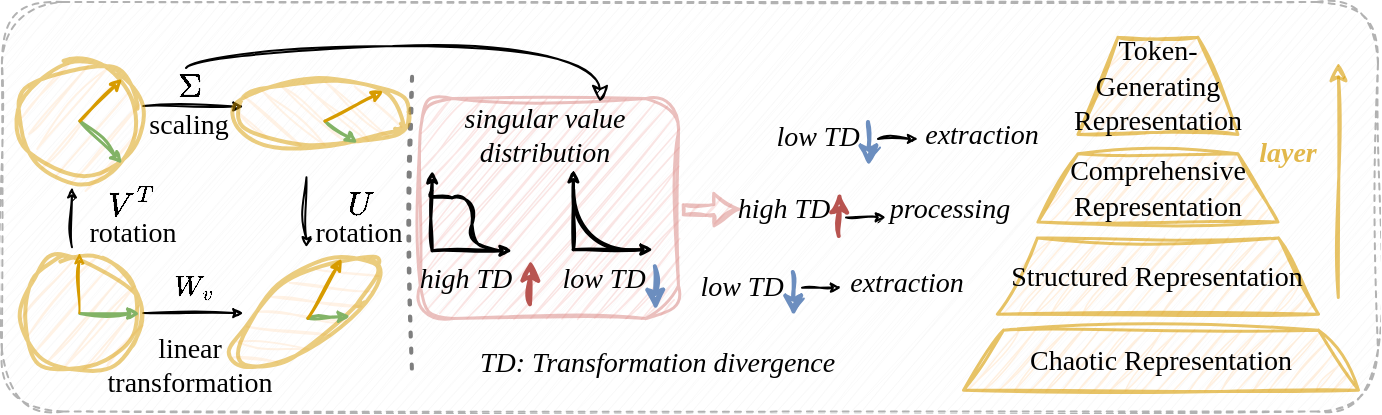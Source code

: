 <mxfile version="27.1.6">
  <diagram name="第 1 页" id="VQn5W2BCL7Dk8HYHTB_C">
    <mxGraphModel dx="807" dy="417" grid="1" gridSize="10" guides="1" tooltips="1" connect="1" arrows="1" fold="1" page="1" pageScale="1" pageWidth="827" pageHeight="1169" math="1" shadow="0">
      <root>
        <mxCell id="0" />
        <mxCell id="1" parent="0" />
        <mxCell id="EwavbAmppTAJQLpBQFOo-245" value="" style="rounded=1;whiteSpace=wrap;html=1;fillColor=#f5f5f5;fontColor=#333333;strokeColor=#666666;sketch=1;curveFitting=1;jiggle=2;textOpacity=50;opacity=50;strokeWidth=1;movable=1;resizable=1;rotatable=1;deletable=1;editable=1;locked=0;connectable=1;dashed=1;" parent="1" vertex="1">
          <mxGeometry x="21.95" y="240" width="688.05" height="204.72" as="geometry" />
        </mxCell>
        <mxCell id="j3C7fKV0iampDi246UAi-41" style="rounded=0;orthogonalLoop=1;jettySize=auto;html=1;endSize=3;strokeColor=#000000;sketch=1;curveFitting=1;jiggle=2;strokeWidth=1;fontSize=14;" parent="1" edge="1">
          <mxGeometry relative="1" as="geometry">
            <mxPoint x="142.66" y="395.56" as="targetPoint" />
            <mxPoint x="92.66" y="395.56" as="sourcePoint" />
          </mxGeometry>
        </mxCell>
        <mxCell id="j3C7fKV0iampDi246UAi-43" style="rounded=0;orthogonalLoop=1;jettySize=auto;html=1;endSize=3;strokeColor=#000000;fontColor=#000000;sketch=1;curveFitting=1;jiggle=2;strokeWidth=1;fontSize=14;" parent="1" edge="1">
          <mxGeometry relative="1" as="geometry">
            <mxPoint x="57" y="362.66" as="sourcePoint" />
            <mxPoint x="57" y="332.66" as="targetPoint" />
          </mxGeometry>
        </mxCell>
        <mxCell id="j3C7fKV0iampDi246UAi-6" value="" style="ellipse;whiteSpace=wrap;html=1;aspect=fixed;fillColor=#ffe6cc;strokeColor=#d79b00;shadow=0;sketch=1;curveFitting=1;jiggle=2;strokeWidth=2;opacity=50;fontSize=14;" parent="1" vertex="1">
          <mxGeometry x="30.66" y="365.56" width="60" height="60" as="geometry" />
        </mxCell>
        <mxCell id="j3C7fKV0iampDi246UAi-11" value="" style="endArrow=classic;html=1;rounded=1;startSize=6;endSize=3;strokeColor=#82b366;curved=0;fillColor=#d5e8d4;sketch=1;curveFitting=1;jiggle=2;strokeWidth=1.5;fontSize=14;" parent="1" edge="1">
          <mxGeometry width="50" height="50" relative="1" as="geometry">
            <mxPoint x="60.66" y="395.56" as="sourcePoint" />
            <mxPoint x="90.66" y="395.56" as="targetPoint" />
          </mxGeometry>
        </mxCell>
        <mxCell id="j3C7fKV0iampDi246UAi-42" value="$$W_v$$" style="text;html=1;align=center;verticalAlign=middle;whiteSpace=wrap;rounded=0;fontFamily=Comic Sans MS;fontSize=14;" parent="1" vertex="1">
          <mxGeometry x="105.41" y="372.84" width="26" height="20" as="geometry" />
        </mxCell>
        <mxCell id="j3C7fKV0iampDi246UAi-44" value="$$V^T$$" style="text;html=1;align=center;verticalAlign=middle;whiteSpace=wrap;rounded=0;fontColor=#000000;sketch=1;curveFitting=1;jiggle=2;fontSize=14;" parent="1" vertex="1">
          <mxGeometry x="72" y="331.39" width="30" height="20" as="geometry" />
        </mxCell>
        <mxCell id="j3C7fKV0iampDi246UAi-46" style="rounded=0;orthogonalLoop=1;jettySize=auto;html=1;strokeColor=#000000;endSize=3;fontColor=#000000;sketch=1;curveFitting=1;jiggle=2;strokeWidth=1;fontSize=14;" parent="1" edge="1">
          <mxGeometry relative="1" as="geometry">
            <mxPoint x="142.66" y="292.3" as="targetPoint" />
            <mxPoint x="92.66" y="292.05" as="sourcePoint" />
          </mxGeometry>
        </mxCell>
        <mxCell id="j3C7fKV0iampDi246UAi-47" value="$$\Sigma$$" style="text;html=1;align=center;verticalAlign=middle;whiteSpace=wrap;rounded=0;fontColor=#000000;sketch=1;curveFitting=1;jiggle=2;fontSize=14;" parent="1" vertex="1">
          <mxGeometry x="102.66" y="271.3" width="26" height="20.75" as="geometry" />
        </mxCell>
        <mxCell id="j3C7fKV0iampDi246UAi-49" value="$$U$$" style="text;html=1;align=center;verticalAlign=middle;whiteSpace=wrap;rounded=0;fontColor=#000000;sketch=1;curveFitting=1;jiggle=2;fontSize=14;" parent="1" vertex="1">
          <mxGeometry x="190.63" y="331.39" width="20" height="20" as="geometry" />
        </mxCell>
        <mxCell id="j3C7fKV0iampDi246UAi-50" value="" style="endArrow=none;dashed=1;html=1;dashPattern=1 3;strokeWidth=2;rounded=0;sketch=1;curveFitting=1;jiggle=2;opacity=50;fontSize=14;" parent="1" edge="1">
          <mxGeometry width="50" height="50" relative="1" as="geometry">
            <mxPoint x="227.04" y="277.39" as="sourcePoint" />
            <mxPoint x="227.04" y="425.56" as="targetPoint" />
          </mxGeometry>
        </mxCell>
        <mxCell id="j3C7fKV0iampDi246UAi-36" value="" style="ellipse;whiteSpace=wrap;html=1;rotation=55;fillColor=#ffe6cc;strokeColor=#d79b00;shadow=0;sketch=1;curveFitting=1;jiggle=2;strokeWidth=2;opacity=50;fontSize=14;" parent="1" vertex="1">
          <mxGeometry x="156.66" y="351.92" width="33.28" height="86.56" as="geometry" />
        </mxCell>
        <mxCell id="j3C7fKV0iampDi246UAi-37" value="" style="endArrow=classic;html=1;rounded=0;startSize=6;endSize=3;strokeColor=#82b366;entryX=0.931;entryY=0.297;entryDx=0;entryDy=0;entryPerimeter=0;fillColor=#d5e8d4;sketch=1;curveFitting=1;jiggle=2;strokeWidth=1.5;fontSize=14;" parent="1" target="j3C7fKV0iampDi246UAi-36" edge="1">
          <mxGeometry width="50" height="50" relative="1" as="geometry">
            <mxPoint x="174.66" y="397.92" as="sourcePoint" />
            <mxPoint x="189.66" y="404.92" as="targetPoint" />
          </mxGeometry>
        </mxCell>
        <mxCell id="j3C7fKV0iampDi246UAi-38" value="" style="endArrow=classic;html=1;rounded=0;endSize=3;strokeColor=#d79b00;entryX=0;entryY=0;entryDx=0;entryDy=0;fillColor=#ffe6cc;sketch=1;curveFitting=1;jiggle=2;strokeWidth=1.5;fontSize=14;" parent="1" target="j3C7fKV0iampDi246UAi-36" edge="1">
          <mxGeometry width="50" height="50" relative="1" as="geometry">
            <mxPoint x="174.66" y="397.92" as="sourcePoint" />
            <mxPoint x="181.66" y="373.92" as="targetPoint" />
          </mxGeometry>
        </mxCell>
        <mxCell id="EwavbAmppTAJQLpBQFOo-5" value="linear transformation" style="text;html=1;align=center;verticalAlign=middle;whiteSpace=wrap;rounded=0;fontFamily=Comic Sans MS;fontSize=14;" parent="1" vertex="1">
          <mxGeometry x="71" y="407" width="89.91" height="30" as="geometry" />
        </mxCell>
        <mxCell id="EwavbAmppTAJQLpBQFOo-6" value="rotation" style="text;html=1;align=center;verticalAlign=middle;whiteSpace=wrap;rounded=0;fontFamily=Comic Sans MS;fontSize=14;" parent="1" vertex="1">
          <mxGeometry x="60.59" y="348.83" width="52.82" height="13.83" as="geometry" />
        </mxCell>
        <mxCell id="EwavbAmppTAJQLpBQFOo-8" value="scaling" style="text;html=1;align=center;verticalAlign=middle;whiteSpace=wrap;rounded=0;fontFamily=Comic Sans MS;fontSize=14;" parent="1" vertex="1">
          <mxGeometry x="94.21" y="294.58" width="42.91" height="14" as="geometry" />
        </mxCell>
        <mxCell id="EwavbAmppTAJQLpBQFOo-10" value="&lt;span style=&quot;font-family: &amp;quot;Comic Sans MS&amp;quot;;&quot;&gt;Chaotic Representation&lt;/span&gt;" style="shape=trapezoid;perimeter=trapezoidPerimeter;whiteSpace=wrap;html=1;fixedSize=1;fillColor=#ffe6cc;strokeColor=#d79b00;sketch=1;curveFitting=1;jiggle=2;strokeWidth=1.5;opacity=60;fontSize=14;" parent="1" vertex="1">
          <mxGeometry x="502.51" y="403.84" width="197.49" height="30" as="geometry" />
        </mxCell>
        <mxCell id="EwavbAmppTAJQLpBQFOo-11" value="&lt;span style=&quot;font-family: &amp;quot;Comic Sans MS&amp;quot;;&quot;&gt;Structured Representation&lt;/span&gt;" style="shape=trapezoid;perimeter=trapezoidPerimeter;whiteSpace=wrap;html=1;fixedSize=1;fillColor=#ffe6cc;strokeColor=#d79b00;sketch=1;curveFitting=1;jiggle=2;strokeWidth=1.5;opacity=60;fontSize=14;" parent="1" vertex="1">
          <mxGeometry x="519.43" y="357.76" width="160.57" height="38.08" as="geometry" />
        </mxCell>
        <mxCell id="EwavbAmppTAJQLpBQFOo-12" value="&lt;span style=&quot;font-family: &amp;quot;Comic Sans MS&amp;quot;;&quot;&gt;Comprehensive Representation&lt;/span&gt;" style="shape=trapezoid;perimeter=trapezoidPerimeter;whiteSpace=wrap;html=1;fixedSize=1;fillColor=#ffe6cc;strokeColor=#d79b00;sketch=1;curveFitting=1;jiggle=2;strokeWidth=1.5;opacity=60;fontSize=14;" parent="1" vertex="1">
          <mxGeometry x="539.71" y="315.65" width="120" height="34.12" as="geometry" />
        </mxCell>
        <mxCell id="EwavbAmppTAJQLpBQFOo-15" value="&lt;span style=&quot;font-family: &amp;quot;Comic Sans MS&amp;quot;;&quot;&gt;Token-Generating Representation&lt;/span&gt;" style="shape=trapezoid;perimeter=trapezoidPerimeter;whiteSpace=wrap;html=1;fixedSize=1;fillColor=#ffe6cc;strokeColor=#d79b00;sketch=1;curveFitting=1;jiggle=2;strokeWidth=1.5;opacity=60;fontSize=14;" parent="1" vertex="1">
          <mxGeometry x="559.71" y="257.38" width="80" height="48.58" as="geometry" />
        </mxCell>
        <mxCell id="EwavbAmppTAJQLpBQFOo-35" value="rotation" style="text;html=1;align=center;verticalAlign=middle;whiteSpace=wrap;rounded=0;fontFamily=Comic Sans MS;fontSize=14;" parent="1" vertex="1">
          <mxGeometry x="174.22" y="347.57" width="52.82" height="16.35" as="geometry" />
        </mxCell>
        <mxCell id="EwavbAmppTAJQLpBQFOo-166" style="rounded=0;orthogonalLoop=1;jettySize=auto;html=1;endArrow=none;endFill=0;startArrow=classic;startFill=1;endSize=3;strokeColor=#000000;startSize=3;fontColor=#000000;sketch=1;curveFitting=1;jiggle=2;strokeWidth=1;fontSize=14;" parent="1" edge="1">
          <mxGeometry relative="1" as="geometry">
            <mxPoint x="174.26" y="362.66" as="sourcePoint" />
            <mxPoint x="174.22" y="327.66" as="targetPoint" />
          </mxGeometry>
        </mxCell>
        <mxCell id="EwavbAmppTAJQLpBQFOo-191" value="" style="endArrow=classic;html=1;rounded=0;fillColor=#dae8fc;strokeColor=#6c8ebf;sketch=1;curveFitting=1;jiggle=2;strokeWidth=2;startSize=4;endSize=6;fontSize=14;" parent="1" edge="1">
          <mxGeometry width="50" height="50" relative="1" as="geometry">
            <mxPoint x="417.39" y="375" as="sourcePoint" />
            <mxPoint x="417.78" y="397" as="targetPoint" />
          </mxGeometry>
        </mxCell>
        <mxCell id="j3C7fKV0iampDi246UAi-7" value="" style="ellipse;whiteSpace=wrap;html=1;rotation=90;fillColor=#ffe6cc;strokeColor=#d79b00;sketch=1;curveFitting=1;jiggle=2;strokeWidth=2;opacity=50;fontSize=14;" parent="1" vertex="1">
          <mxGeometry x="165.3" y="252.66" width="33.28" height="86.56" as="geometry" />
        </mxCell>
        <mxCell id="j3C7fKV0iampDi246UAi-25" value="" style="endArrow=classic;html=1;rounded=0;startSize=6;endSize=3;strokeColor=#82b366;entryX=0.931;entryY=0.297;entryDx=0;entryDy=0;entryPerimeter=0;fillColor=#d5e8d4;sketch=1;curveFitting=1;jiggle=2;strokeWidth=1.5;fontSize=14;" parent="1" target="j3C7fKV0iampDi246UAi-7" edge="1">
          <mxGeometry width="50" height="50" relative="1" as="geometry">
            <mxPoint x="183.22" y="299.3" as="sourcePoint" />
            <mxPoint x="191.362" y="312.742" as="targetPoint" />
          </mxGeometry>
        </mxCell>
        <mxCell id="EwavbAmppTAJQLpBQFOo-201" value="" style="endArrow=classic;html=1;rounded=0;fillColor=#ffe6cc;strokeColor=#d79b00;sketch=1;curveFitting=1;jiggle=2;strokeWidth=1.5;opacity=60;fontSize=14;" parent="1" edge="1">
          <mxGeometry width="50" height="50" relative="1" as="geometry">
            <mxPoint x="689.91" y="387.51" as="sourcePoint" />
            <mxPoint x="690" y="270" as="targetPoint" />
          </mxGeometry>
        </mxCell>
        <mxCell id="EwavbAmppTAJQLpBQFOo-202" value="layer" style="text;html=1;align=center;verticalAlign=middle;whiteSpace=wrap;rounded=0;fontStyle=3;fontFamily=Comic Sans MS;fillColor=none;strokeColor=none;opacity=40;fontColor=#D79B00;textOpacity=70;fontSize=14;" parent="1" vertex="1">
          <mxGeometry x="639.71" y="305.96" width="50.2" height="20" as="geometry" />
        </mxCell>
        <mxCell id="EwavbAmppTAJQLpBQFOo-20" value="extraction" style="text;html=1;align=center;verticalAlign=middle;whiteSpace=wrap;rounded=0;fontStyle=2;fontFamily=Comic Sans MS;fontSize=14;" parent="1" vertex="1">
          <mxGeometry x="445.51" y="371" width="57" height="20" as="geometry" />
        </mxCell>
        <mxCell id="EwavbAmppTAJQLpBQFOo-21" value="processing" style="text;html=1;align=center;verticalAlign=middle;whiteSpace=wrap;rounded=0;fontColor=#000000;fontStyle=2;fontFamily=Comic Sans MS;fontSize=14;" parent="1" vertex="1">
          <mxGeometry x="463.925" y="336" width="64.17" height="16.33" as="geometry" />
        </mxCell>
        <mxCell id="EwavbAmppTAJQLpBQFOo-22" value="extraction" style="text;html=1;align=center;verticalAlign=middle;whiteSpace=wrap;rounded=0;fontStyle=2;fontFamily=Comic Sans MS;fontSize=14;" parent="1" vertex="1">
          <mxGeometry x="479.01" y="296.83" width="66" height="20" as="geometry" />
        </mxCell>
        <mxCell id="EwavbAmppTAJQLpBQFOo-27" value="high TD" style="text;html=1;align=center;verticalAlign=middle;whiteSpace=wrap;rounded=0;fontStyle=2;fontFamily=Comic Sans MS;fontSize=14;" parent="1" vertex="1">
          <mxGeometry x="388" y="334.17" width="49.86" height="20" as="geometry" />
        </mxCell>
        <mxCell id="EwavbAmppTAJQLpBQFOo-141" value="" style="endArrow=classic;html=1;rounded=0;fillColor=#f8cecc;strokeColor=#b85450;sketch=1;curveFitting=1;jiggle=2;strokeWidth=2;fontSize=14;" parent="1" edge="1">
          <mxGeometry width="50" height="50" relative="1" as="geometry">
            <mxPoint x="440.39" y="357" as="sourcePoint" />
            <mxPoint x="440.78" y="335" as="targetPoint" />
          </mxGeometry>
        </mxCell>
        <mxCell id="EwavbAmppTAJQLpBQFOo-26" value="low TD" style="text;html=1;align=center;verticalAlign=middle;whiteSpace=wrap;rounded=0;fontStyle=2;fontFamily=Comic Sans MS;fontSize=14;" parent="1" vertex="1">
          <mxGeometry x="408" y="300.01" width="44.39" height="15.64" as="geometry" />
        </mxCell>
        <mxCell id="EwavbAmppTAJQLpBQFOo-139" value="" style="endArrow=classic;html=1;rounded=0;fillColor=#dae8fc;strokeColor=#6c8ebf;sketch=1;curveFitting=1;jiggle=2;strokeWidth=2;startSize=4;endSize=6;fontSize=14;" parent="1" edge="1">
          <mxGeometry width="50" height="50" relative="1" as="geometry">
            <mxPoint x="455" y="300" as="sourcePoint" />
            <mxPoint x="455.39" y="322" as="targetPoint" />
          </mxGeometry>
        </mxCell>
        <mxCell id="EwavbAmppTAJQLpBQFOo-210" style="rounded=0;orthogonalLoop=1;jettySize=auto;html=1;endSize=3;strokeColor=#000000;sketch=1;curveFitting=1;jiggle=2;strokeWidth=1;fontSize=14;" parent="1" edge="1">
          <mxGeometry relative="1" as="geometry">
            <mxPoint x="480" y="308.45" as="targetPoint" />
            <mxPoint x="460" y="308.45" as="sourcePoint" />
          </mxGeometry>
        </mxCell>
        <mxCell id="EwavbAmppTAJQLpBQFOo-211" style="rounded=0;orthogonalLoop=1;jettySize=auto;html=1;endSize=3;strokeColor=#000000;sketch=1;curveFitting=1;jiggle=2;strokeWidth=1;fontSize=14;" parent="1" edge="1">
          <mxGeometry relative="1" as="geometry">
            <mxPoint x="463.93" y="347.72" as="targetPoint" />
            <mxPoint x="444" y="347.72" as="sourcePoint" />
          </mxGeometry>
        </mxCell>
        <mxCell id="EwavbAmppTAJQLpBQFOo-213" style="rounded=0;orthogonalLoop=1;jettySize=auto;html=1;endSize=3;strokeColor=#000000;sketch=1;curveFitting=1;jiggle=2;strokeWidth=1;fontSize=14;" parent="1" edge="1">
          <mxGeometry relative="1" as="geometry">
            <mxPoint x="441.51" y="382.82" as="targetPoint" />
            <mxPoint x="422" y="382.82" as="sourcePoint" />
          </mxGeometry>
        </mxCell>
        <mxCell id="EwavbAmppTAJQLpBQFOo-223" value="low TD" style="text;html=1;align=center;verticalAlign=middle;whiteSpace=wrap;rounded=0;fontStyle=2;fontFamily=Comic Sans MS;fontSize=14;" parent="1" vertex="1">
          <mxGeometry x="370" y="375.02" width="44.39" height="15.64" as="geometry" />
        </mxCell>
        <mxCell id="EwavbAmppTAJQLpBQFOo-218" value="" style="rounded=1;whiteSpace=wrap;html=1;sketch=1;curveFitting=1;jiggle=2;fillColor=#f8cecc;strokeColor=#D7817E;opacity=50;strokeWidth=1.5;fontSize=14;" parent="1" vertex="1">
          <mxGeometry x="230.87" y="288.05" width="129.13" height="110" as="geometry" />
        </mxCell>
        <mxCell id="EwavbAmppTAJQLpBQFOo-67" value="low TD" style="text;html=1;align=center;verticalAlign=middle;whiteSpace=wrap;rounded=0;fontStyle=2;fontFamily=Comic Sans MS;opacity=50;fontSize=14;" parent="1" vertex="1">
          <mxGeometry x="296.6" y="373.36" width="51.81" height="11.5" as="geometry" />
        </mxCell>
        <mxCell id="EwavbAmppTAJQLpBQFOo-68" value="high TD" style="text;html=1;align=center;verticalAlign=middle;whiteSpace=wrap;rounded=0;fontStyle=2;fontFamily=Comic Sans MS;opacity=50;fontSize=14;" parent="1" vertex="1">
          <mxGeometry x="223.53" y="373.36" width="59.83" height="11.5" as="geometry" />
        </mxCell>
        <mxCell id="EwavbAmppTAJQLpBQFOo-135" value="" style="endArrow=classic;html=1;rounded=0;fillColor=#dae8fc;strokeColor=#6c8ebf;sketch=1;curveFitting=1;jiggle=2;strokeWidth=2;startSize=4;endSize=6;fontSize=14;" parent="1" edge="1">
          <mxGeometry width="50" height="50" relative="1" as="geometry">
            <mxPoint x="348.41" y="372.11" as="sourcePoint" />
            <mxPoint x="348.8" y="394.11" as="targetPoint" />
          </mxGeometry>
        </mxCell>
        <mxCell id="EwavbAmppTAJQLpBQFOo-138" value="" style="endArrow=classic;html=1;rounded=0;fillColor=#f8cecc;strokeColor=#b85450;sketch=1;curveFitting=1;jiggle=2;strokeWidth=2;fontSize=14;" parent="1" edge="1">
          <mxGeometry width="50" height="50" relative="1" as="geometry">
            <mxPoint x="285.97" y="391.11" as="sourcePoint" />
            <mxPoint x="286.36" y="369.11" as="targetPoint" />
          </mxGeometry>
        </mxCell>
        <mxCell id="EwavbAmppTAJQLpBQFOo-74" value="" style="endArrow=classic;html=1;rounded=0;endSize=3;sketch=1;curveFitting=1;jiggle=2;strokeWidth=1.5;fontSize=14;" parent="1" edge="1">
          <mxGeometry width="50" height="50" relative="1" as="geometry">
            <mxPoint x="236.845" y="364.11" as="sourcePoint" />
            <mxPoint x="236.845" y="324.11" as="targetPoint" />
          </mxGeometry>
        </mxCell>
        <mxCell id="EwavbAmppTAJQLpBQFOo-94" value="" style="endArrow=none;html=1;rounded=0;edgeStyle=orthogonalEdgeStyle;curved=1;sketch=1;curveFitting=1;jiggle=2;strokeWidth=1.5;fontSize=14;" parent="1" edge="1">
          <mxGeometry width="50" height="50" relative="1" as="geometry">
            <mxPoint x="270.063" y="364.057" as="sourcePoint" />
            <mxPoint x="236.73" y="334.057" as="targetPoint" />
            <Array as="points">
              <mxPoint x="256.73" y="364.39" />
              <mxPoint x="256.73" y="337.723" />
              <mxPoint x="236.73" y="337.723" />
            </Array>
          </mxGeometry>
        </mxCell>
        <mxCell id="EwavbAmppTAJQLpBQFOo-106" value="" style="endArrow=classic;html=1;rounded=0;endSize=3;sketch=1;curveFitting=1;jiggle=2;strokeWidth=1.5;fontSize=14;" parent="1" edge="1">
          <mxGeometry width="50" height="50" relative="1" as="geometry">
            <mxPoint x="236.82" y="364.11" as="sourcePoint" />
            <mxPoint x="276.82" y="364.11" as="targetPoint" />
          </mxGeometry>
        </mxCell>
        <mxCell id="EwavbAmppTAJQLpBQFOo-49" value="" style="endArrow=classic;html=1;rounded=0;endSize=3;sketch=1;curveFitting=1;jiggle=2;strokeWidth=1.5;fontSize=14;" parent="1" edge="1">
          <mxGeometry width="50" height="50" relative="1" as="geometry">
            <mxPoint x="307.445" y="363.57" as="sourcePoint" />
            <mxPoint x="307.445" y="323.57" as="targetPoint" />
          </mxGeometry>
        </mxCell>
        <mxCell id="EwavbAmppTAJQLpBQFOo-96" value="" style="endArrow=classic;html=1;rounded=0;endSize=3;sketch=1;curveFitting=1;jiggle=2;strokeWidth=1.5;fontSize=14;" parent="1" edge="1">
          <mxGeometry width="50" height="50" relative="1" as="geometry">
            <mxPoint x="307.26" y="363.57" as="sourcePoint" />
            <mxPoint x="347.26" y="363.57" as="targetPoint" />
          </mxGeometry>
        </mxCell>
        <mxCell id="EwavbAmppTAJQLpBQFOo-102" value="" style="endArrow=none;html=1;rounded=0;edgeStyle=orthogonalEdgeStyle;curved=1;sketch=1;curveFitting=1;jiggle=2;strokeWidth=1.5;fontSize=14;" parent="1" edge="1">
          <mxGeometry width="50" height="50" relative="1" as="geometry">
            <mxPoint x="340.93" y="363.57" as="sourcePoint" />
            <mxPoint x="307.597" y="333.57" as="targetPoint" />
          </mxGeometry>
        </mxCell>
        <mxCell id="EwavbAmppTAJQLpBQFOo-225" value="singular value&lt;div&gt;distribution&lt;/div&gt;" style="text;html=1;align=center;verticalAlign=middle;whiteSpace=wrap;rounded=0;fontStyle=2;fontFamily=Comic Sans MS;fontSize=14;" parent="1" vertex="1">
          <mxGeometry x="239.07" y="291.83" width="109.34" height="30" as="geometry" />
        </mxCell>
        <mxCell id="EwavbAmppTAJQLpBQFOo-238" style="edgeStyle=orthogonalEdgeStyle;rounded=0;orthogonalLoop=1;jettySize=auto;html=1;curved=1;sketch=1;curveFitting=1;jiggle=2;fontSize=14;" parent="1" edge="1">
          <mxGeometry relative="1" as="geometry">
            <mxPoint x="114" y="273" as="sourcePoint" />
            <mxPoint x="321" y="290" as="targetPoint" />
            <Array as="points">
              <mxPoint x="114" y="262" />
              <mxPoint x="321" y="262" />
            </Array>
          </mxGeometry>
        </mxCell>
        <mxCell id="EwavbAmppTAJQLpBQFOo-241" style="rounded=0;orthogonalLoop=1;jettySize=auto;html=1;strokeColor=#D7817E;sketch=1;curveFitting=1;jiggle=2;strokeWidth=1.5;shape=flexArrow;endSize=3.702;endWidth=9.815;width=4.463;opacity=50;fillColor=#f8cecc;fontSize=14;" parent="1" edge="1">
          <mxGeometry relative="1" as="geometry">
            <mxPoint x="391.04" y="343.39" as="targetPoint" />
            <mxPoint x="361.62" y="343.69" as="sourcePoint" />
          </mxGeometry>
        </mxCell>
        <mxCell id="EwavbAmppTAJQLpBQFOo-246" value="&lt;span style=&quot;color: rgb(0, 0, 0); font-family: &amp;quot;Comic Sans MS&amp;quot;; font-style: italic; font-variant-ligatures: normal; font-variant-caps: normal; font-weight: 400; letter-spacing: normal; orphans: 2; text-align: center; text-indent: 0px; text-transform: none; widows: 2; word-spacing: 0px; -webkit-text-stroke-width: 0px; white-space: normal; text-decoration-thickness: initial; text-decoration-style: initial; text-decoration-color: initial; float: none; display: inline !important;&quot;&gt;TD: Transformation divergence&lt;/span&gt;" style="text;whiteSpace=wrap;html=1;labelBackgroundColor=none;fontSize=14;" parent="1" vertex="1">
          <mxGeometry x="258.96" y="405.34" width="231.41" height="27" as="geometry" />
        </mxCell>
        <mxCell id="j3C7fKV0iampDi246UAi-16" value="" style="ellipse;whiteSpace=wrap;html=1;aspect=fixed;fillColor=#ffe6cc;strokeColor=#d79b00;sketch=1;curveFitting=1;jiggle=2;strokeWidth=2;opacity=50;fontSize=14;" parent="1" vertex="1">
          <mxGeometry x="30.66" y="269.3" width="60" height="60" as="geometry" />
        </mxCell>
        <mxCell id="j3C7fKV0iampDi246UAi-19" value="" style="endArrow=classic;html=1;rounded=0;startSize=6;endSize=3;strokeColor=#82b366;entryX=1;entryY=1;entryDx=0;entryDy=0;fillColor=#d5e8d4;sketch=1;curveFitting=1;jiggle=2;strokeWidth=1.5;fontSize=14;" parent="1" target="j3C7fKV0iampDi246UAi-16" edge="1">
          <mxGeometry width="50" height="50" relative="1" as="geometry">
            <mxPoint x="60.66" y="299.3" as="sourcePoint" />
            <mxPoint x="83.16" y="336.8" as="targetPoint" />
          </mxGeometry>
        </mxCell>
        <mxCell id="j3C7fKV0iampDi246UAi-26" value="" style="endArrow=classic;html=1;rounded=0;endSize=3;strokeColor=#d79b00;entryX=0;entryY=0;entryDx=0;entryDy=0;fillColor=#ffe6cc;sketch=1;curveFitting=1;jiggle=2;strokeWidth=1.5;fontSize=14;" parent="1" target="j3C7fKV0iampDi246UAi-7" edge="1">
          <mxGeometry width="50" height="50" relative="1" as="geometry">
            <mxPoint x="183.22" y="299.3" as="sourcePoint" />
            <mxPoint x="202.22" y="283.3" as="targetPoint" />
          </mxGeometry>
        </mxCell>
        <mxCell id="j3C7fKV0iampDi246UAi-18" value="" style="endArrow=classic;html=1;rounded=0;endSize=3;strokeColor=#d79b00;entryX=1;entryY=0;entryDx=0;entryDy=0;fillColor=#ffe6cc;sketch=1;curveFitting=1;jiggle=2;strokeWidth=1.5;fontSize=14;" parent="1" target="j3C7fKV0iampDi246UAi-16" edge="1">
          <mxGeometry width="50" height="50" relative="1" as="geometry">
            <mxPoint x="60.66" y="299.3" as="sourcePoint" />
            <mxPoint x="53.16" y="284.3" as="targetPoint" />
          </mxGeometry>
        </mxCell>
        <mxCell id="j3C7fKV0iampDi246UAi-10" value="" style="endArrow=classic;html=1;rounded=0;endSize=3;strokeColor=#d79b00;fillColor=#ffe6cc;sketch=1;curveFitting=1;jiggle=2;fontSize=14;" parent="1" edge="1">
          <mxGeometry width="50" height="50" relative="1" as="geometry">
            <mxPoint x="60.66" y="395.56" as="sourcePoint" />
            <mxPoint x="60.66" y="365.56" as="targetPoint" />
          </mxGeometry>
        </mxCell>
      </root>
    </mxGraphModel>
  </diagram>
</mxfile>
